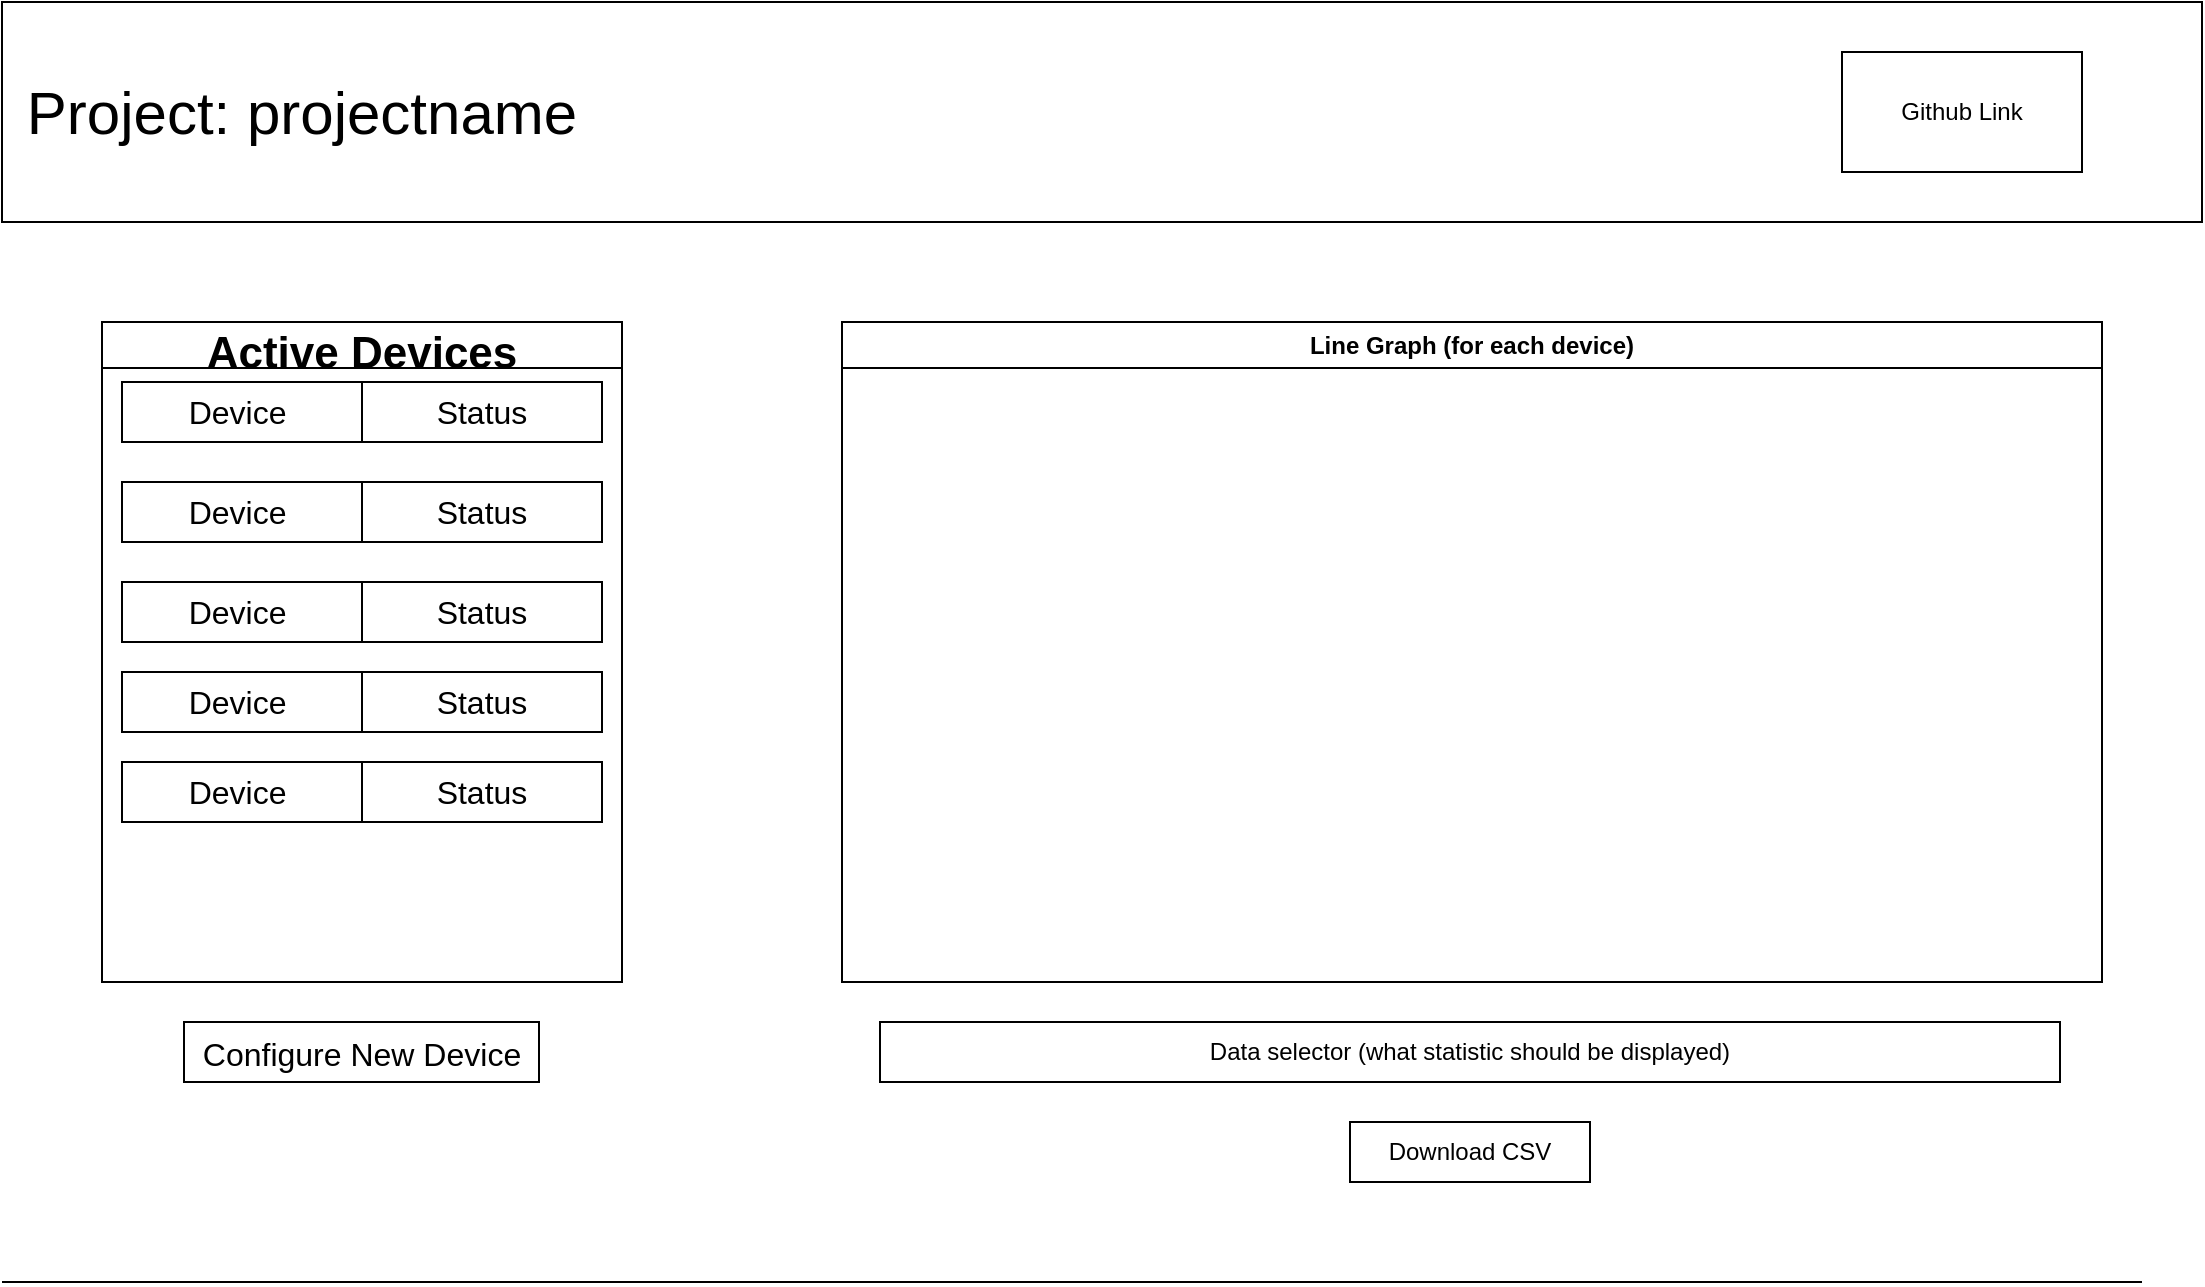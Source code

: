 <mxfile>
    <diagram id="reR5eKh1bH3kg-2ZDx3b" name="Page-1">
        <mxGraphModel dx="1060" dy="517" grid="1" gridSize="10" guides="1" tooltips="1" connect="1" arrows="1" fold="1" page="1" pageScale="1" pageWidth="1100" pageHeight="850" math="0" shadow="0">
            <root>
                <mxCell id="0"/>
                <mxCell id="1" parent="0"/>
                <mxCell id="2" value="" style="rounded=0;whiteSpace=wrap;html=1;" parent="1" vertex="1">
                    <mxGeometry width="1100" height="110" as="geometry"/>
                </mxCell>
                <mxCell id="3" value="&lt;font style=&quot;font-size: 30px;&quot;&gt;Project: projectname&lt;/font&gt;" style="text;html=1;strokeColor=none;fillColor=none;align=center;verticalAlign=middle;whiteSpace=wrap;rounded=0;" parent="1" vertex="1">
                    <mxGeometry y="15" width="300" height="80" as="geometry"/>
                </mxCell>
                <mxCell id="13" value="&lt;font style=&quot;font-size: 22px;&quot;&gt;Active Devices&lt;/font&gt;" style="swimlane;whiteSpace=wrap;html=1;fontSize=30;" parent="1" vertex="1">
                    <mxGeometry x="50" y="160" width="260" height="330" as="geometry"/>
                </mxCell>
                <mxCell id="14" value="Device&amp;nbsp;" style="rounded=0;whiteSpace=wrap;html=1;fontSize=16;" parent="13" vertex="1">
                    <mxGeometry x="10" y="30" width="120" height="30" as="geometry"/>
                </mxCell>
                <mxCell id="19" value="Status" style="rounded=0;whiteSpace=wrap;html=1;fontSize=16;" parent="13" vertex="1">
                    <mxGeometry x="130" y="30" width="120" height="30" as="geometry"/>
                </mxCell>
                <mxCell id="26" value="Device&amp;nbsp;" style="rounded=0;whiteSpace=wrap;html=1;fontSize=16;" parent="13" vertex="1">
                    <mxGeometry x="10" y="220" width="120" height="30" as="geometry"/>
                </mxCell>
                <mxCell id="27" value="Status" style="rounded=0;whiteSpace=wrap;html=1;fontSize=16;" parent="13" vertex="1">
                    <mxGeometry x="130" y="220" width="120" height="30" as="geometry"/>
                </mxCell>
                <mxCell id="24" value="Device&amp;nbsp;" style="rounded=0;whiteSpace=wrap;html=1;fontSize=16;" parent="13" vertex="1">
                    <mxGeometry x="10" y="175" width="120" height="30" as="geometry"/>
                </mxCell>
                <mxCell id="25" value="Status" style="rounded=0;whiteSpace=wrap;html=1;fontSize=16;" parent="13" vertex="1">
                    <mxGeometry x="130" y="175" width="120" height="30" as="geometry"/>
                </mxCell>
                <mxCell id="22" value="Device&amp;nbsp;" style="rounded=0;whiteSpace=wrap;html=1;fontSize=16;" parent="13" vertex="1">
                    <mxGeometry x="10" y="130" width="120" height="30" as="geometry"/>
                </mxCell>
                <mxCell id="23" value="Status" style="rounded=0;whiteSpace=wrap;html=1;fontSize=16;" parent="13" vertex="1">
                    <mxGeometry x="130" y="130" width="120" height="30" as="geometry"/>
                </mxCell>
                <mxCell id="21" value="Status" style="rounded=0;whiteSpace=wrap;html=1;fontSize=16;" parent="13" vertex="1">
                    <mxGeometry x="130" y="80" width="120" height="30" as="geometry"/>
                </mxCell>
                <mxCell id="20" value="Device&amp;nbsp;" style="rounded=0;whiteSpace=wrap;html=1;fontSize=16;" parent="13" vertex="1">
                    <mxGeometry x="10" y="80" width="120" height="30" as="geometry"/>
                </mxCell>
                <mxCell id="28" value="&lt;font style=&quot;font-size: 16px;&quot;&gt;Configure New Device&lt;/font&gt;" style="rounded=0;whiteSpace=wrap;html=1;fontSize=22;" parent="1" vertex="1">
                    <mxGeometry x="91" y="510" width="177.5" height="30" as="geometry"/>
                </mxCell>
                <mxCell id="46" value="" style="endArrow=none;html=1;fontSize=12;" parent="1" edge="1">
                    <mxGeometry width="50" height="50" relative="1" as="geometry">
                        <mxPoint y="640" as="sourcePoint"/>
                        <mxPoint x="1070" y="640" as="targetPoint"/>
                    </mxGeometry>
                </mxCell>
                <mxCell id="47" value="Github Link&lt;br&gt;" style="rounded=0;whiteSpace=wrap;html=1;fontSize=12;" parent="1" vertex="1">
                    <mxGeometry x="920" y="25" width="120" height="60" as="geometry"/>
                </mxCell>
                <mxCell id="51" value="Line Graph (for each device)" style="swimlane;whiteSpace=wrap;html=1;" vertex="1" parent="1">
                    <mxGeometry x="420" y="160" width="630" height="330" as="geometry"/>
                </mxCell>
                <mxCell id="52" value="Data selector (what statistic should be displayed)" style="rounded=0;whiteSpace=wrap;html=1;" vertex="1" parent="1">
                    <mxGeometry x="439" y="510" width="590" height="30" as="geometry"/>
                </mxCell>
                <mxCell id="53" value="Download CSV" style="rounded=0;whiteSpace=wrap;html=1;" vertex="1" parent="1">
                    <mxGeometry x="674" y="560" width="120" height="30" as="geometry"/>
                </mxCell>
            </root>
        </mxGraphModel>
    </diagram>
</mxfile>